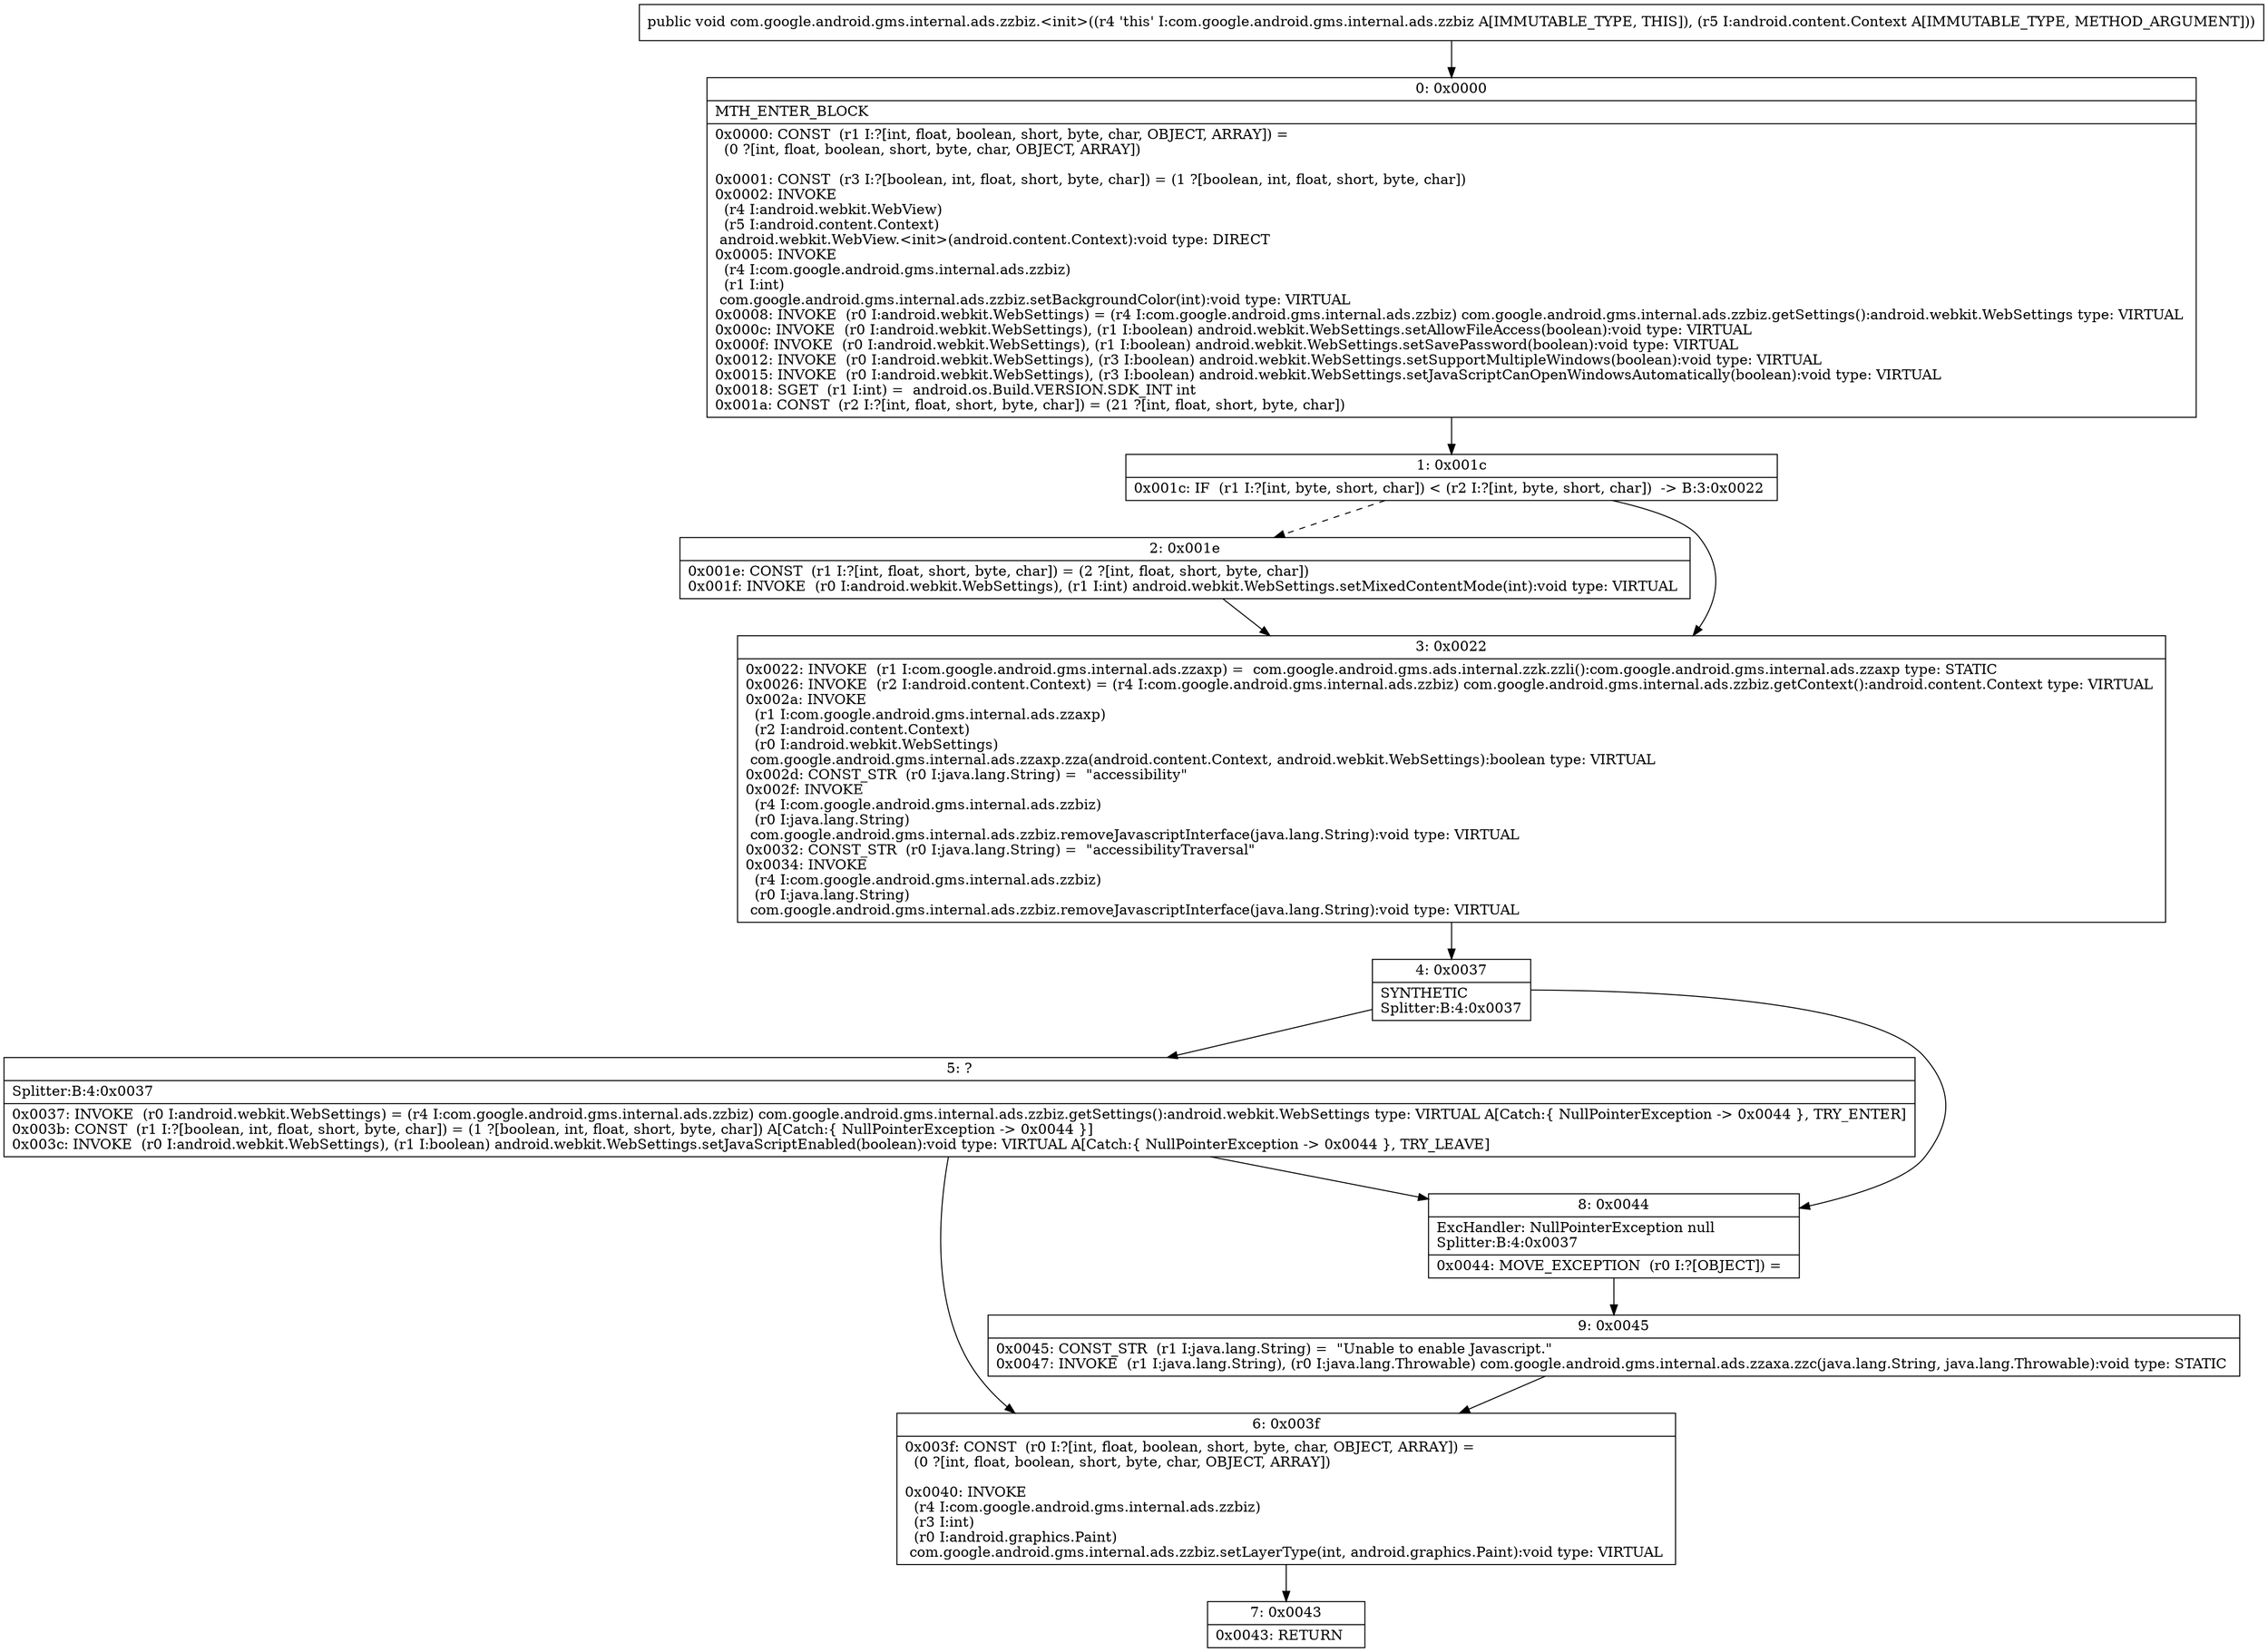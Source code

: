 digraph "CFG forcom.google.android.gms.internal.ads.zzbiz.\<init\>(Landroid\/content\/Context;)V" {
Node_0 [shape=record,label="{0\:\ 0x0000|MTH_ENTER_BLOCK\l|0x0000: CONST  (r1 I:?[int, float, boolean, short, byte, char, OBJECT, ARRAY]) = \l  (0 ?[int, float, boolean, short, byte, char, OBJECT, ARRAY])\l \l0x0001: CONST  (r3 I:?[boolean, int, float, short, byte, char]) = (1 ?[boolean, int, float, short, byte, char]) \l0x0002: INVOKE  \l  (r4 I:android.webkit.WebView)\l  (r5 I:android.content.Context)\l android.webkit.WebView.\<init\>(android.content.Context):void type: DIRECT \l0x0005: INVOKE  \l  (r4 I:com.google.android.gms.internal.ads.zzbiz)\l  (r1 I:int)\l com.google.android.gms.internal.ads.zzbiz.setBackgroundColor(int):void type: VIRTUAL \l0x0008: INVOKE  (r0 I:android.webkit.WebSettings) = (r4 I:com.google.android.gms.internal.ads.zzbiz) com.google.android.gms.internal.ads.zzbiz.getSettings():android.webkit.WebSettings type: VIRTUAL \l0x000c: INVOKE  (r0 I:android.webkit.WebSettings), (r1 I:boolean) android.webkit.WebSettings.setAllowFileAccess(boolean):void type: VIRTUAL \l0x000f: INVOKE  (r0 I:android.webkit.WebSettings), (r1 I:boolean) android.webkit.WebSettings.setSavePassword(boolean):void type: VIRTUAL \l0x0012: INVOKE  (r0 I:android.webkit.WebSettings), (r3 I:boolean) android.webkit.WebSettings.setSupportMultipleWindows(boolean):void type: VIRTUAL \l0x0015: INVOKE  (r0 I:android.webkit.WebSettings), (r3 I:boolean) android.webkit.WebSettings.setJavaScriptCanOpenWindowsAutomatically(boolean):void type: VIRTUAL \l0x0018: SGET  (r1 I:int) =  android.os.Build.VERSION.SDK_INT int \l0x001a: CONST  (r2 I:?[int, float, short, byte, char]) = (21 ?[int, float, short, byte, char]) \l}"];
Node_1 [shape=record,label="{1\:\ 0x001c|0x001c: IF  (r1 I:?[int, byte, short, char]) \< (r2 I:?[int, byte, short, char])  \-\> B:3:0x0022 \l}"];
Node_2 [shape=record,label="{2\:\ 0x001e|0x001e: CONST  (r1 I:?[int, float, short, byte, char]) = (2 ?[int, float, short, byte, char]) \l0x001f: INVOKE  (r0 I:android.webkit.WebSettings), (r1 I:int) android.webkit.WebSettings.setMixedContentMode(int):void type: VIRTUAL \l}"];
Node_3 [shape=record,label="{3\:\ 0x0022|0x0022: INVOKE  (r1 I:com.google.android.gms.internal.ads.zzaxp) =  com.google.android.gms.ads.internal.zzk.zzli():com.google.android.gms.internal.ads.zzaxp type: STATIC \l0x0026: INVOKE  (r2 I:android.content.Context) = (r4 I:com.google.android.gms.internal.ads.zzbiz) com.google.android.gms.internal.ads.zzbiz.getContext():android.content.Context type: VIRTUAL \l0x002a: INVOKE  \l  (r1 I:com.google.android.gms.internal.ads.zzaxp)\l  (r2 I:android.content.Context)\l  (r0 I:android.webkit.WebSettings)\l com.google.android.gms.internal.ads.zzaxp.zza(android.content.Context, android.webkit.WebSettings):boolean type: VIRTUAL \l0x002d: CONST_STR  (r0 I:java.lang.String) =  \"accessibility\" \l0x002f: INVOKE  \l  (r4 I:com.google.android.gms.internal.ads.zzbiz)\l  (r0 I:java.lang.String)\l com.google.android.gms.internal.ads.zzbiz.removeJavascriptInterface(java.lang.String):void type: VIRTUAL \l0x0032: CONST_STR  (r0 I:java.lang.String) =  \"accessibilityTraversal\" \l0x0034: INVOKE  \l  (r4 I:com.google.android.gms.internal.ads.zzbiz)\l  (r0 I:java.lang.String)\l com.google.android.gms.internal.ads.zzbiz.removeJavascriptInterface(java.lang.String):void type: VIRTUAL \l}"];
Node_4 [shape=record,label="{4\:\ 0x0037|SYNTHETIC\lSplitter:B:4:0x0037\l}"];
Node_5 [shape=record,label="{5\:\ ?|Splitter:B:4:0x0037\l|0x0037: INVOKE  (r0 I:android.webkit.WebSettings) = (r4 I:com.google.android.gms.internal.ads.zzbiz) com.google.android.gms.internal.ads.zzbiz.getSettings():android.webkit.WebSettings type: VIRTUAL A[Catch:\{ NullPointerException \-\> 0x0044 \}, TRY_ENTER]\l0x003b: CONST  (r1 I:?[boolean, int, float, short, byte, char]) = (1 ?[boolean, int, float, short, byte, char]) A[Catch:\{ NullPointerException \-\> 0x0044 \}]\l0x003c: INVOKE  (r0 I:android.webkit.WebSettings), (r1 I:boolean) android.webkit.WebSettings.setJavaScriptEnabled(boolean):void type: VIRTUAL A[Catch:\{ NullPointerException \-\> 0x0044 \}, TRY_LEAVE]\l}"];
Node_6 [shape=record,label="{6\:\ 0x003f|0x003f: CONST  (r0 I:?[int, float, boolean, short, byte, char, OBJECT, ARRAY]) = \l  (0 ?[int, float, boolean, short, byte, char, OBJECT, ARRAY])\l \l0x0040: INVOKE  \l  (r4 I:com.google.android.gms.internal.ads.zzbiz)\l  (r3 I:int)\l  (r0 I:android.graphics.Paint)\l com.google.android.gms.internal.ads.zzbiz.setLayerType(int, android.graphics.Paint):void type: VIRTUAL \l}"];
Node_7 [shape=record,label="{7\:\ 0x0043|0x0043: RETURN   \l}"];
Node_8 [shape=record,label="{8\:\ 0x0044|ExcHandler: NullPointerException null\lSplitter:B:4:0x0037\l|0x0044: MOVE_EXCEPTION  (r0 I:?[OBJECT]) =  \l}"];
Node_9 [shape=record,label="{9\:\ 0x0045|0x0045: CONST_STR  (r1 I:java.lang.String) =  \"Unable to enable Javascript.\" \l0x0047: INVOKE  (r1 I:java.lang.String), (r0 I:java.lang.Throwable) com.google.android.gms.internal.ads.zzaxa.zzc(java.lang.String, java.lang.Throwable):void type: STATIC \l}"];
MethodNode[shape=record,label="{public void com.google.android.gms.internal.ads.zzbiz.\<init\>((r4 'this' I:com.google.android.gms.internal.ads.zzbiz A[IMMUTABLE_TYPE, THIS]), (r5 I:android.content.Context A[IMMUTABLE_TYPE, METHOD_ARGUMENT])) }"];
MethodNode -> Node_0;
Node_0 -> Node_1;
Node_1 -> Node_2[style=dashed];
Node_1 -> Node_3;
Node_2 -> Node_3;
Node_3 -> Node_4;
Node_4 -> Node_5;
Node_4 -> Node_8;
Node_5 -> Node_6;
Node_5 -> Node_8;
Node_6 -> Node_7;
Node_8 -> Node_9;
Node_9 -> Node_6;
}


